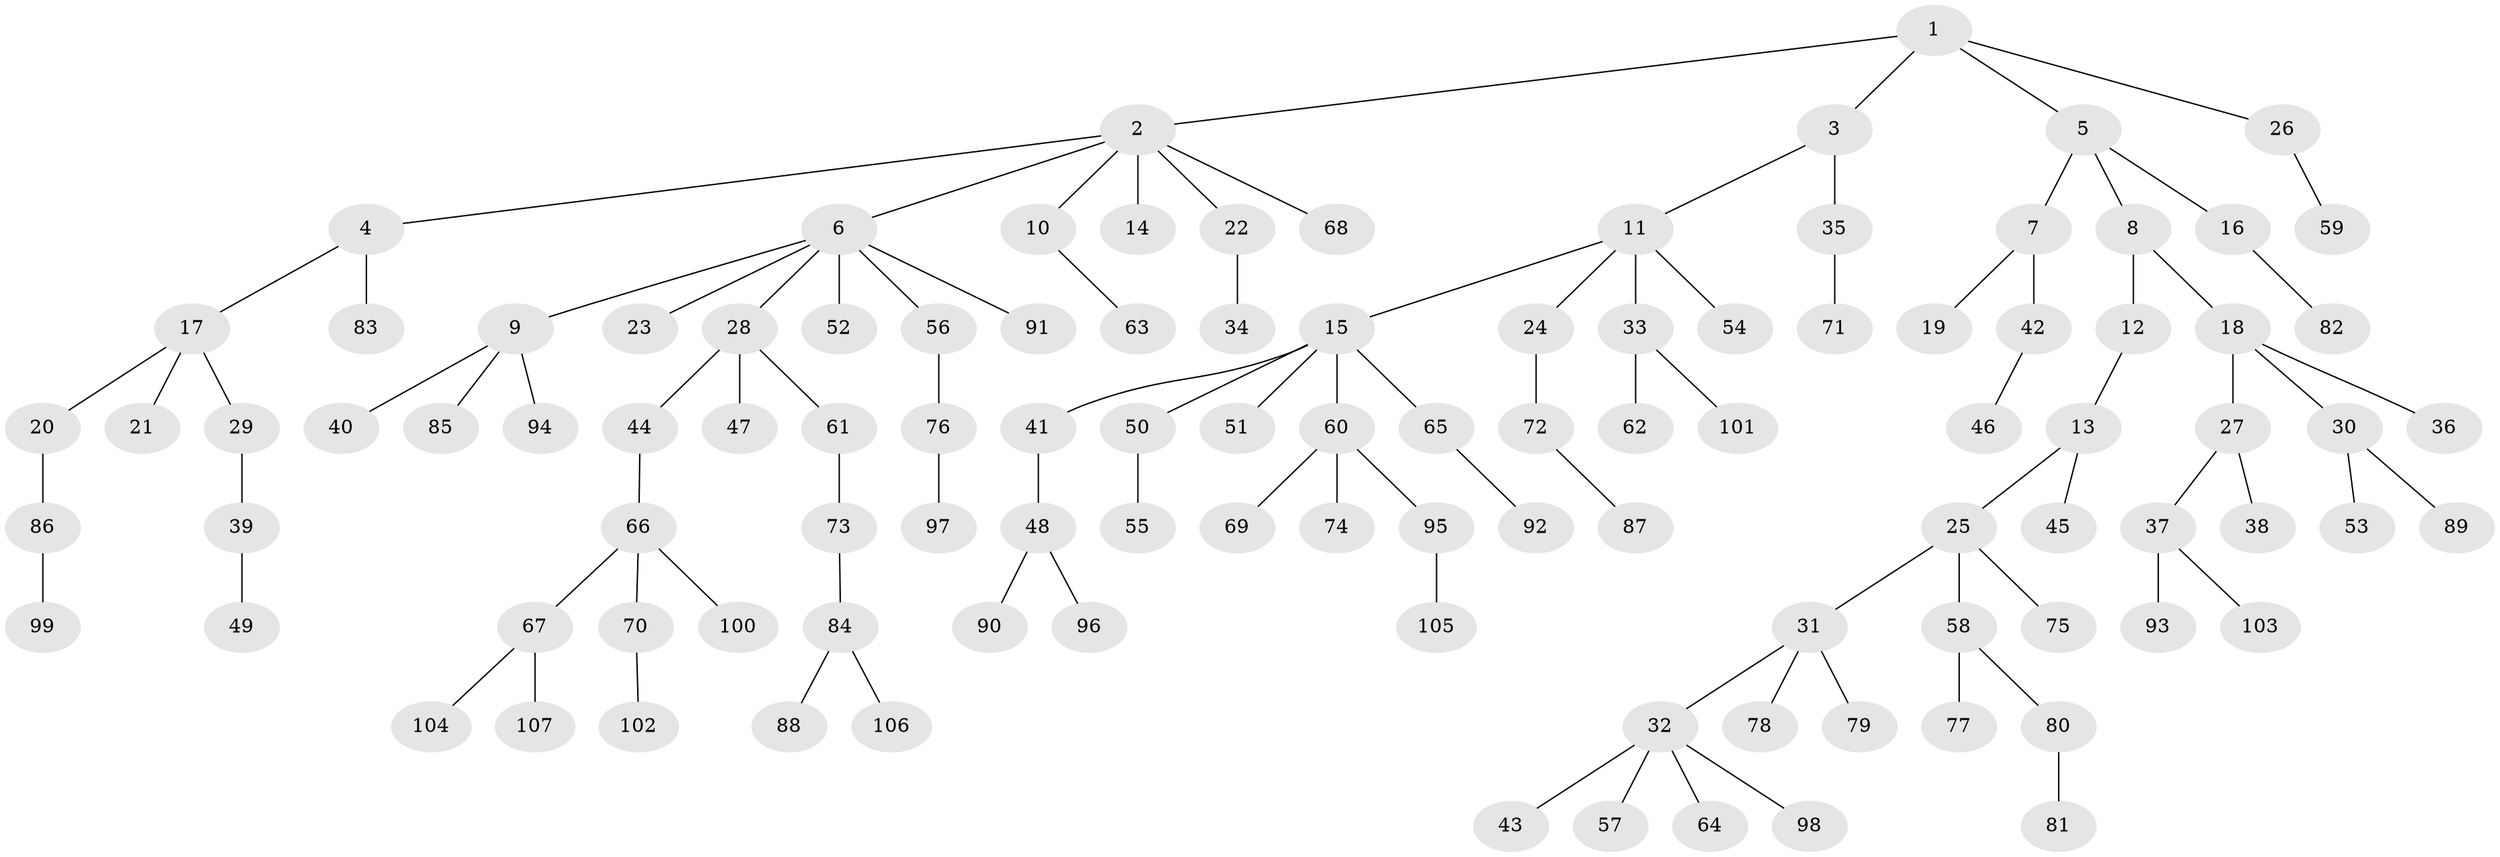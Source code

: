 // Generated by graph-tools (version 1.1) at 2025/50/03/09/25 03:50:21]
// undirected, 107 vertices, 106 edges
graph export_dot {
graph [start="1"]
  node [color=gray90,style=filled];
  1;
  2;
  3;
  4;
  5;
  6;
  7;
  8;
  9;
  10;
  11;
  12;
  13;
  14;
  15;
  16;
  17;
  18;
  19;
  20;
  21;
  22;
  23;
  24;
  25;
  26;
  27;
  28;
  29;
  30;
  31;
  32;
  33;
  34;
  35;
  36;
  37;
  38;
  39;
  40;
  41;
  42;
  43;
  44;
  45;
  46;
  47;
  48;
  49;
  50;
  51;
  52;
  53;
  54;
  55;
  56;
  57;
  58;
  59;
  60;
  61;
  62;
  63;
  64;
  65;
  66;
  67;
  68;
  69;
  70;
  71;
  72;
  73;
  74;
  75;
  76;
  77;
  78;
  79;
  80;
  81;
  82;
  83;
  84;
  85;
  86;
  87;
  88;
  89;
  90;
  91;
  92;
  93;
  94;
  95;
  96;
  97;
  98;
  99;
  100;
  101;
  102;
  103;
  104;
  105;
  106;
  107;
  1 -- 2;
  1 -- 3;
  1 -- 5;
  1 -- 26;
  2 -- 4;
  2 -- 6;
  2 -- 10;
  2 -- 14;
  2 -- 22;
  2 -- 68;
  3 -- 11;
  3 -- 35;
  4 -- 17;
  4 -- 83;
  5 -- 7;
  5 -- 8;
  5 -- 16;
  6 -- 9;
  6 -- 23;
  6 -- 28;
  6 -- 52;
  6 -- 56;
  6 -- 91;
  7 -- 19;
  7 -- 42;
  8 -- 12;
  8 -- 18;
  9 -- 40;
  9 -- 85;
  9 -- 94;
  10 -- 63;
  11 -- 15;
  11 -- 24;
  11 -- 33;
  11 -- 54;
  12 -- 13;
  13 -- 25;
  13 -- 45;
  15 -- 41;
  15 -- 50;
  15 -- 51;
  15 -- 60;
  15 -- 65;
  16 -- 82;
  17 -- 20;
  17 -- 21;
  17 -- 29;
  18 -- 27;
  18 -- 30;
  18 -- 36;
  20 -- 86;
  22 -- 34;
  24 -- 72;
  25 -- 31;
  25 -- 58;
  25 -- 75;
  26 -- 59;
  27 -- 37;
  27 -- 38;
  28 -- 44;
  28 -- 47;
  28 -- 61;
  29 -- 39;
  30 -- 53;
  30 -- 89;
  31 -- 32;
  31 -- 78;
  31 -- 79;
  32 -- 43;
  32 -- 57;
  32 -- 64;
  32 -- 98;
  33 -- 62;
  33 -- 101;
  35 -- 71;
  37 -- 93;
  37 -- 103;
  39 -- 49;
  41 -- 48;
  42 -- 46;
  44 -- 66;
  48 -- 90;
  48 -- 96;
  50 -- 55;
  56 -- 76;
  58 -- 77;
  58 -- 80;
  60 -- 69;
  60 -- 74;
  60 -- 95;
  61 -- 73;
  65 -- 92;
  66 -- 67;
  66 -- 70;
  66 -- 100;
  67 -- 104;
  67 -- 107;
  70 -- 102;
  72 -- 87;
  73 -- 84;
  76 -- 97;
  80 -- 81;
  84 -- 88;
  84 -- 106;
  86 -- 99;
  95 -- 105;
}
